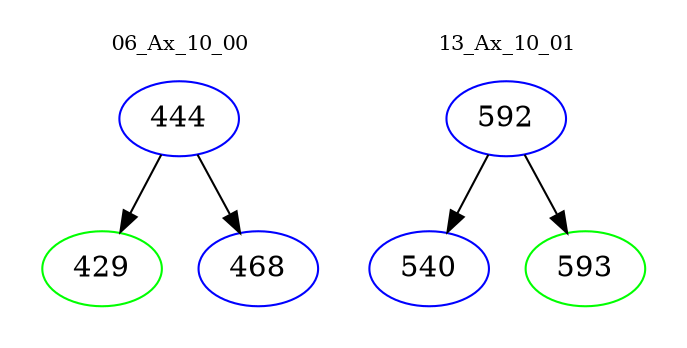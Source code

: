 digraph{
subgraph cluster_0 {
color = white
label = "06_Ax_10_00";
fontsize=10;
T0_444 [label="444", color="blue"]
T0_444 -> T0_429 [color="black"]
T0_429 [label="429", color="green"]
T0_444 -> T0_468 [color="black"]
T0_468 [label="468", color="blue"]
}
subgraph cluster_1 {
color = white
label = "13_Ax_10_01";
fontsize=10;
T1_592 [label="592", color="blue"]
T1_592 -> T1_540 [color="black"]
T1_540 [label="540", color="blue"]
T1_592 -> T1_593 [color="black"]
T1_593 [label="593", color="green"]
}
}
